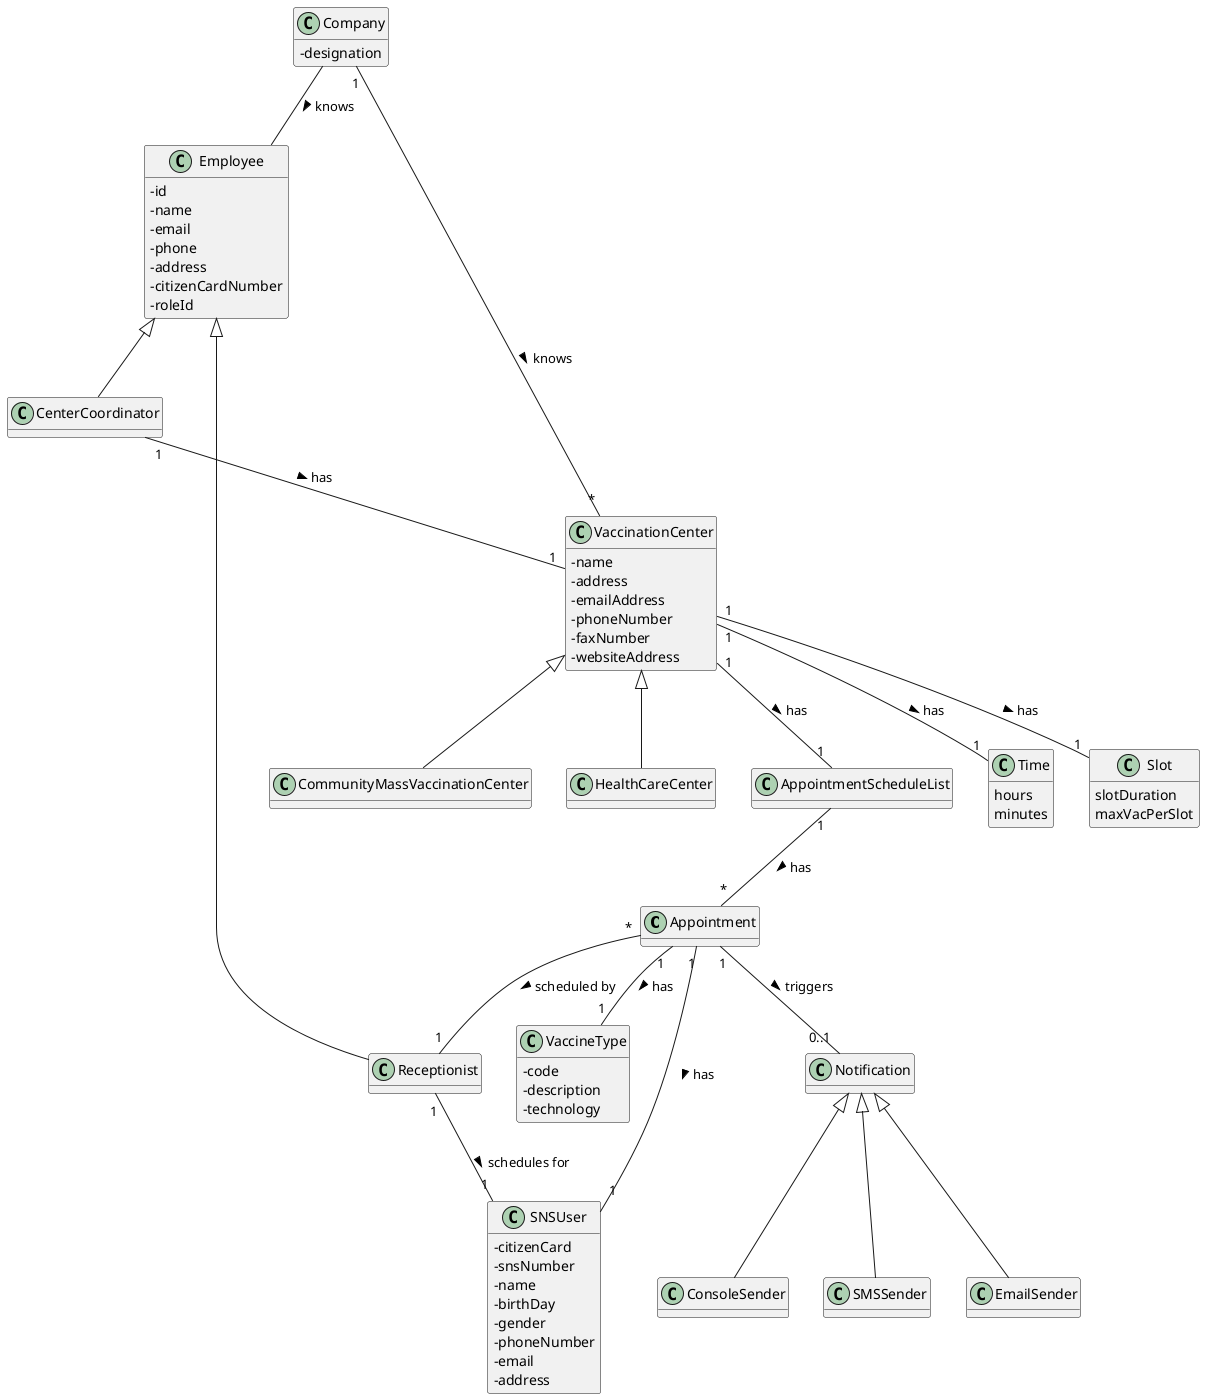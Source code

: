 @startuml  US02_DM
hide methods
skinparam classAttributeIconSize 0


class Appointment {}

class VaccineType {
  -code 
  -description
  -technology
}

class SNSUser {
  - citizenCard
  - snsNumber
  - name
  - birthDay
  - gender
  - phoneNumber
  - email
  - address
}

class VaccinationCenter{
  -name
  -address
  -emailAddress
  -phoneNumber
  -faxNumber
  -websiteAddress
}

class Time {
  hours
  minutes
}

class Slot {
  slotDuration
  maxVacPerSlot
}

class Company{
  -designation
}

class Receptionist {}

class Employee {
  -id
  -name
  -email
  -phone
  -address
  -citizenCardNumber
  -roleId
}

class Notification {}

class CenterCoordinator {}

class CommunityMassVaccinationCenter {}

class HealthCareCenter {}

class AppointmentScheduleList {}


Appointment "1"  -- "1" VaccineType : has >
Appointment "1" -- "1" SNSUser : has >
Appointment "*" -- "1" Receptionist : scheduled by >
Appointment "1" -- "0..1" Notification : triggers >

AppointmentScheduleList "1" -- "*" Appointment : has >

Receptionist "1" -- "1" SNSUser : schedules for >
Employee <|-- Receptionist
Employee <|-- CenterCoordinator

Company -- Employee : knows >
Company "1" -- "*" VaccinationCenter : knows >

CenterCoordinator "1" -- "1" VaccinationCenter : has >

VaccinationCenter <|-- CommunityMassVaccinationCenter
VaccinationCenter <|-- HealthCareCenter
VaccinationCenter "1" -- "1" Slot : has >
VaccinationCenter "1" -- "1" Time : has >
VaccinationCenter "1" -- "1" AppointmentScheduleList : has >

Notification <|-- SMSSender
Notification <|-- EmailSender
Notification <|-- ConsoleSender



@enduml
